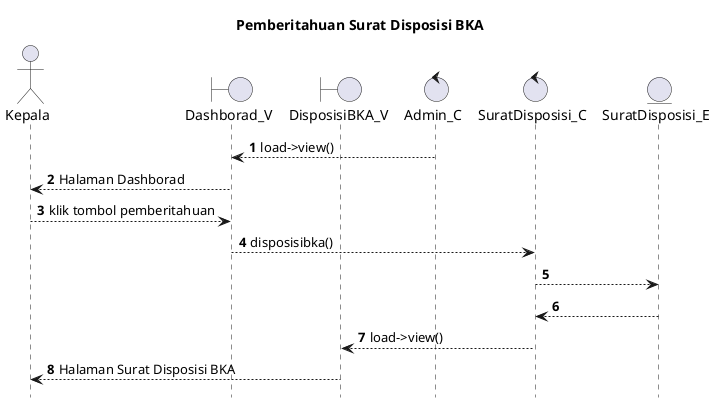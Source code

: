 @startuml

autonumber
hide footbox
title Pemberitahuan Surat Disposisi BKA

Actor Kepala
boundary Dashborad_V
boundary DisposisiBKA_V
control Admin_C
control SuratDisposisi_C
Entity SuratDisposisi_E

Admin_C --> Dashborad_V: load->view()
Dashborad_V --> Kepala: Halaman Dashborad
Kepala --> Dashborad_V: klik tombol pemberitahuan
Dashborad_V --> SuratDisposisi_C: disposisibka()
SuratDisposisi_C --> SuratDisposisi_E:
    
    SuratDisposisi_E --> SuratDisposisi_C:
    SuratDisposisi_C --> DisposisiBKA_V: load->view()
    DisposisiBKA_V --> Kepala: Halaman Surat Disposisi BKA

@enduml
